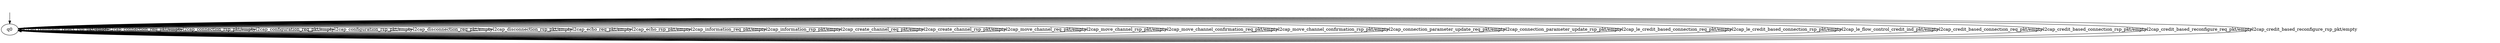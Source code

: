 digraph tlkapp_controller_selected_07_15att {
q0 [label="q0"];
q0 -> q0  [label="l2cap_command_reject_rsp_pkt/empty"];
q0 -> q0  [label="l2cap_connection_req_pkt/empty"];
q0 -> q0  [label="l2cap_connection_rsp_pkt/empty"];
q0 -> q0  [label="l2cap_configuration_req_pkt/empty"];
q0 -> q0  [label="l2cap_configuration_rsp_pkt/empty"];
q0 -> q0  [label="l2cap_disconnection_req_pkt/empty"];
q0 -> q0  [label="l2cap_disconnection_rsp_pkt/empty"];
q0 -> q0  [label="l2cap_echo_req_pkt/empty"];
q0 -> q0  [label="l2cap_echo_rsp_pkt/empty"];
q0 -> q0  [label="l2cap_information_req_pkt/empty"];
q0 -> q0  [label="l2cap_information_rsp_pkt/empty"];
q0 -> q0  [label="l2cap_create_channel_req_pkt/empty"];
q0 -> q0  [label="l2cap_create_channel_rsp_pkt/empty"];
q0 -> q0  [label="l2cap_move_channel_req_pkt/empty"];
q0 -> q0  [label="l2cap_move_channel_rsp_pkt/empty"];
q0 -> q0  [label="l2cap_move_channel_confirmation_req_pkt/empty"];
q0 -> q0  [label="l2cap_move_channel_confirmation_rsp_pkt/empty"];
q0 -> q0  [label="l2cap_connection_parameter_update_req_pkt/empty"];
q0 -> q0  [label="l2cap_connection_parameter_update_rsp_pkt/empty"];
q0 -> q0  [label="l2cap_le_credit_based_connection_req_pkt/empty"];
q0 -> q0  [label="l2cap_le_credit_based_connection_rsp_pkt/empty"];
q0 -> q0  [label="l2cap_le_flow_control_credit_ind_pkt/empty"];
q0 -> q0  [label="l2cap_credit_based_connection_req_pkt/empty"];
q0 -> q0  [label="l2cap_credit_based_connection_rsp_pkt/empty"];
q0 -> q0  [label="l2cap_credit_based_reconfigure_req_pkt/empty"];
q0 -> q0  [label="l2cap_credit_based_reconfigure_rsp_pkt/empty"];
__start0 [label="", shape=none];
__start0 -> q0  [label=""];
}
